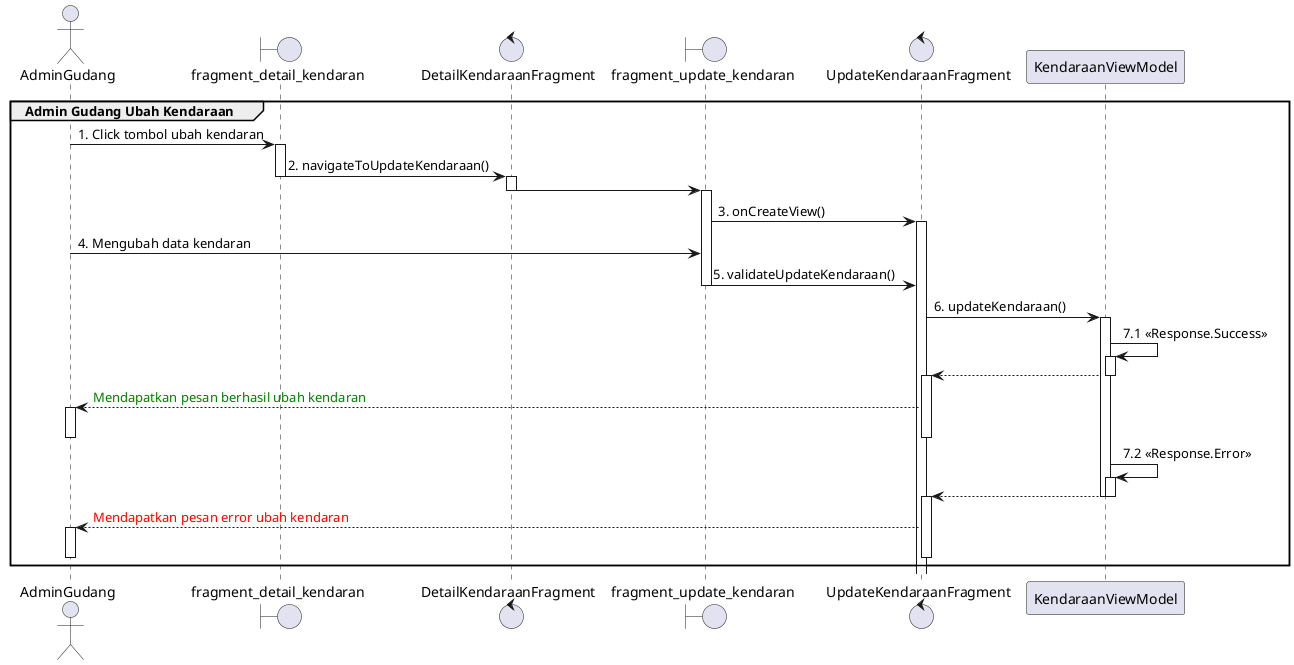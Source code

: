 @startuml
'https://plantuml.com/sequence-diagram

group Admin Gudang Ubah Kendaraan
    actor       AdminGudang
    boundary    fragment_detail_kendaran
    control     DetailKendaraanFragment
    boundary    fragment_update_kendaran
    control     UpdateKendaraanFragment

    AdminGudang -> fragment_detail_kendaran : 1. Click tombol ubah kendaran

    activate fragment_detail_kendaran
    fragment_detail_kendaran -> DetailKendaraanFragment : 2. navigateToUpdateKendaraan()
    deactivate fragment_detail_kendaran

    activate DetailKendaraanFragment
    DetailKendaraanFragment -> fragment_update_kendaran
    deactivate DetailKendaraanFragment
    activate fragment_update_kendaran
    fragment_update_kendaran -> UpdateKendaraanFragment : 3. onCreateView()
    activate UpdateKendaraanFragment
    AdminGudang -> fragment_update_kendaran : 4. Mengubah data kendaran
    fragment_update_kendaran -> UpdateKendaraanFragment : 5. validateUpdateKendaraan()
    deactivate fragment_update_kendaran

    UpdateKendaraanFragment -> KendaraanViewModel : 6. updateKendaraan()
    activate KendaraanViewModel
    KendaraanViewModel -> KendaraanViewModel : 7.1 <<Response.Success>>
    activate KendaraanViewModel
    UpdateKendaraanFragment <-- KendaraanViewModel
    deactivate KendaraanViewModel
    activate UpdateKendaraanFragment
    AdminGudang <-- UpdateKendaraanFragment :  <font color=green>Mendapatkan pesan berhasil ubah kendaran
    activate AdminGudang
    deactivate AdminGudang
    deactivate UpdateKendaraanFragment

    KendaraanViewModel -> KendaraanViewModel : 7.2 <<Response.Error>>
    activate KendaraanViewModel

    UpdateKendaraanFragment <-- KendaraanViewModel

    deactivate KendaraanViewModel
    deactivate KendaraanViewModel
    activate UpdateKendaraanFragment
    AdminGudang <-- UpdateKendaraanFragment : <font color=red>Mendapatkan pesan error ubah kendaran
    activate AdminGudang
    deactivate AdminGudang
    deactivate UpdateKendaraanFragment
end
@enduml